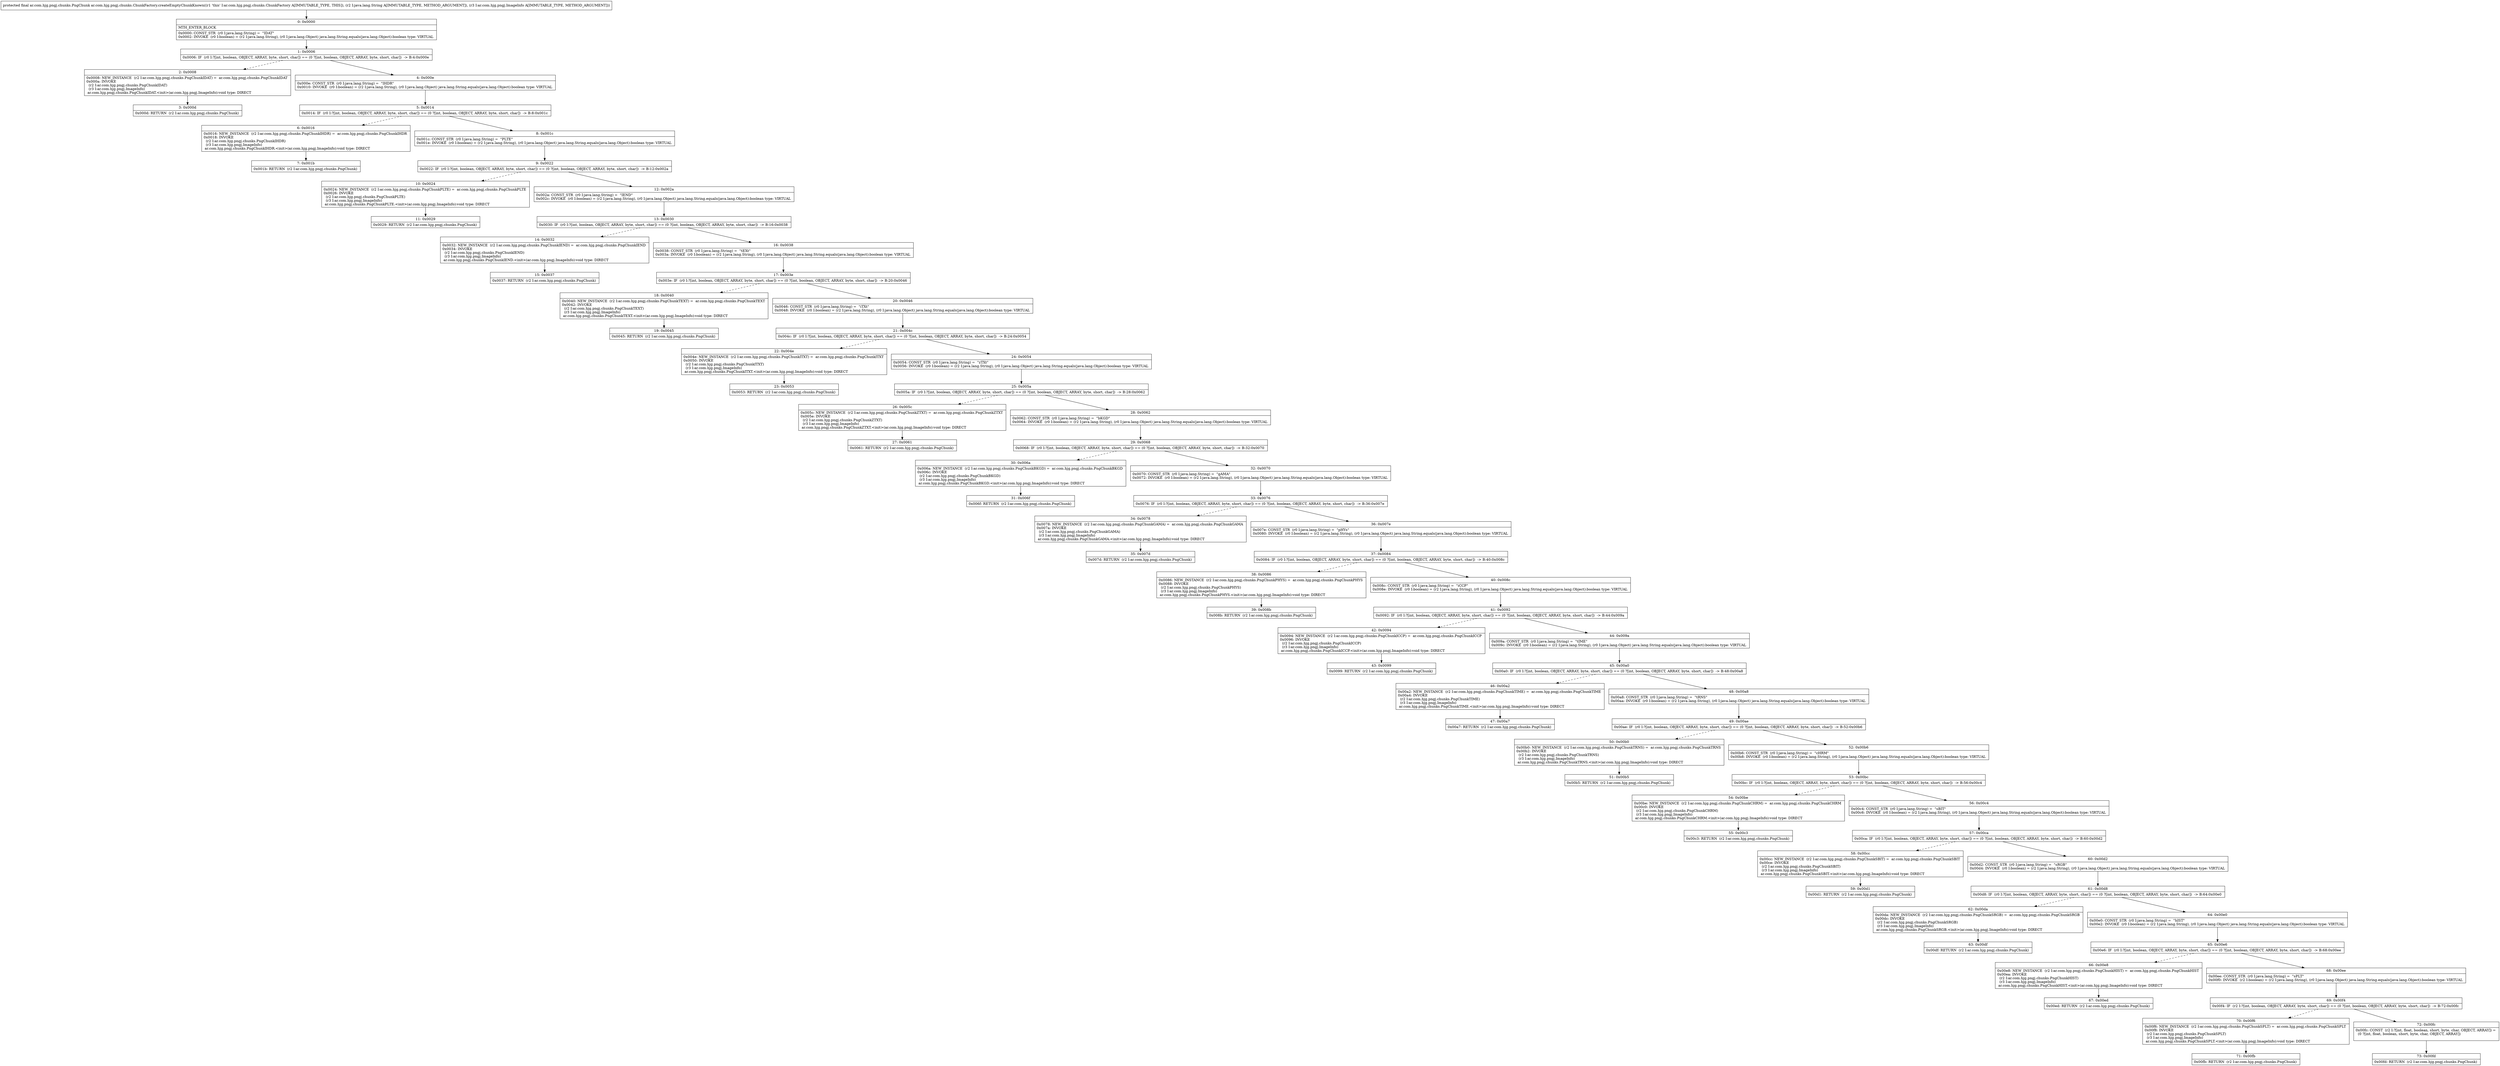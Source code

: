 digraph "CFG forar.com.hjg.pngj.chunks.ChunkFactory.createEmptyChunkKnown(Ljava\/lang\/String;Lar\/com\/hjg\/pngj\/ImageInfo;)Lar\/com\/hjg\/pngj\/chunks\/PngChunk;" {
Node_0 [shape=record,label="{0\:\ 0x0000|MTH_ENTER_BLOCK\l|0x0000: CONST_STR  (r0 I:java.lang.String) =  \"IDAT\" \l0x0002: INVOKE  (r0 I:boolean) = (r2 I:java.lang.String), (r0 I:java.lang.Object) java.lang.String.equals(java.lang.Object):boolean type: VIRTUAL \l}"];
Node_1 [shape=record,label="{1\:\ 0x0006|0x0006: IF  (r0 I:?[int, boolean, OBJECT, ARRAY, byte, short, char]) == (0 ?[int, boolean, OBJECT, ARRAY, byte, short, char])  \-\> B:4:0x000e \l}"];
Node_2 [shape=record,label="{2\:\ 0x0008|0x0008: NEW_INSTANCE  (r2 I:ar.com.hjg.pngj.chunks.PngChunkIDAT) =  ar.com.hjg.pngj.chunks.PngChunkIDAT \l0x000a: INVOKE  \l  (r2 I:ar.com.hjg.pngj.chunks.PngChunkIDAT)\l  (r3 I:ar.com.hjg.pngj.ImageInfo)\l ar.com.hjg.pngj.chunks.PngChunkIDAT.\<init\>(ar.com.hjg.pngj.ImageInfo):void type: DIRECT \l}"];
Node_3 [shape=record,label="{3\:\ 0x000d|0x000d: RETURN  (r2 I:ar.com.hjg.pngj.chunks.PngChunk) \l}"];
Node_4 [shape=record,label="{4\:\ 0x000e|0x000e: CONST_STR  (r0 I:java.lang.String) =  \"IHDR\" \l0x0010: INVOKE  (r0 I:boolean) = (r2 I:java.lang.String), (r0 I:java.lang.Object) java.lang.String.equals(java.lang.Object):boolean type: VIRTUAL \l}"];
Node_5 [shape=record,label="{5\:\ 0x0014|0x0014: IF  (r0 I:?[int, boolean, OBJECT, ARRAY, byte, short, char]) == (0 ?[int, boolean, OBJECT, ARRAY, byte, short, char])  \-\> B:8:0x001c \l}"];
Node_6 [shape=record,label="{6\:\ 0x0016|0x0016: NEW_INSTANCE  (r2 I:ar.com.hjg.pngj.chunks.PngChunkIHDR) =  ar.com.hjg.pngj.chunks.PngChunkIHDR \l0x0018: INVOKE  \l  (r2 I:ar.com.hjg.pngj.chunks.PngChunkIHDR)\l  (r3 I:ar.com.hjg.pngj.ImageInfo)\l ar.com.hjg.pngj.chunks.PngChunkIHDR.\<init\>(ar.com.hjg.pngj.ImageInfo):void type: DIRECT \l}"];
Node_7 [shape=record,label="{7\:\ 0x001b|0x001b: RETURN  (r2 I:ar.com.hjg.pngj.chunks.PngChunk) \l}"];
Node_8 [shape=record,label="{8\:\ 0x001c|0x001c: CONST_STR  (r0 I:java.lang.String) =  \"PLTE\" \l0x001e: INVOKE  (r0 I:boolean) = (r2 I:java.lang.String), (r0 I:java.lang.Object) java.lang.String.equals(java.lang.Object):boolean type: VIRTUAL \l}"];
Node_9 [shape=record,label="{9\:\ 0x0022|0x0022: IF  (r0 I:?[int, boolean, OBJECT, ARRAY, byte, short, char]) == (0 ?[int, boolean, OBJECT, ARRAY, byte, short, char])  \-\> B:12:0x002a \l}"];
Node_10 [shape=record,label="{10\:\ 0x0024|0x0024: NEW_INSTANCE  (r2 I:ar.com.hjg.pngj.chunks.PngChunkPLTE) =  ar.com.hjg.pngj.chunks.PngChunkPLTE \l0x0026: INVOKE  \l  (r2 I:ar.com.hjg.pngj.chunks.PngChunkPLTE)\l  (r3 I:ar.com.hjg.pngj.ImageInfo)\l ar.com.hjg.pngj.chunks.PngChunkPLTE.\<init\>(ar.com.hjg.pngj.ImageInfo):void type: DIRECT \l}"];
Node_11 [shape=record,label="{11\:\ 0x0029|0x0029: RETURN  (r2 I:ar.com.hjg.pngj.chunks.PngChunk) \l}"];
Node_12 [shape=record,label="{12\:\ 0x002a|0x002a: CONST_STR  (r0 I:java.lang.String) =  \"IEND\" \l0x002c: INVOKE  (r0 I:boolean) = (r2 I:java.lang.String), (r0 I:java.lang.Object) java.lang.String.equals(java.lang.Object):boolean type: VIRTUAL \l}"];
Node_13 [shape=record,label="{13\:\ 0x0030|0x0030: IF  (r0 I:?[int, boolean, OBJECT, ARRAY, byte, short, char]) == (0 ?[int, boolean, OBJECT, ARRAY, byte, short, char])  \-\> B:16:0x0038 \l}"];
Node_14 [shape=record,label="{14\:\ 0x0032|0x0032: NEW_INSTANCE  (r2 I:ar.com.hjg.pngj.chunks.PngChunkIEND) =  ar.com.hjg.pngj.chunks.PngChunkIEND \l0x0034: INVOKE  \l  (r2 I:ar.com.hjg.pngj.chunks.PngChunkIEND)\l  (r3 I:ar.com.hjg.pngj.ImageInfo)\l ar.com.hjg.pngj.chunks.PngChunkIEND.\<init\>(ar.com.hjg.pngj.ImageInfo):void type: DIRECT \l}"];
Node_15 [shape=record,label="{15\:\ 0x0037|0x0037: RETURN  (r2 I:ar.com.hjg.pngj.chunks.PngChunk) \l}"];
Node_16 [shape=record,label="{16\:\ 0x0038|0x0038: CONST_STR  (r0 I:java.lang.String) =  \"tEXt\" \l0x003a: INVOKE  (r0 I:boolean) = (r2 I:java.lang.String), (r0 I:java.lang.Object) java.lang.String.equals(java.lang.Object):boolean type: VIRTUAL \l}"];
Node_17 [shape=record,label="{17\:\ 0x003e|0x003e: IF  (r0 I:?[int, boolean, OBJECT, ARRAY, byte, short, char]) == (0 ?[int, boolean, OBJECT, ARRAY, byte, short, char])  \-\> B:20:0x0046 \l}"];
Node_18 [shape=record,label="{18\:\ 0x0040|0x0040: NEW_INSTANCE  (r2 I:ar.com.hjg.pngj.chunks.PngChunkTEXT) =  ar.com.hjg.pngj.chunks.PngChunkTEXT \l0x0042: INVOKE  \l  (r2 I:ar.com.hjg.pngj.chunks.PngChunkTEXT)\l  (r3 I:ar.com.hjg.pngj.ImageInfo)\l ar.com.hjg.pngj.chunks.PngChunkTEXT.\<init\>(ar.com.hjg.pngj.ImageInfo):void type: DIRECT \l}"];
Node_19 [shape=record,label="{19\:\ 0x0045|0x0045: RETURN  (r2 I:ar.com.hjg.pngj.chunks.PngChunk) \l}"];
Node_20 [shape=record,label="{20\:\ 0x0046|0x0046: CONST_STR  (r0 I:java.lang.String) =  \"iTXt\" \l0x0048: INVOKE  (r0 I:boolean) = (r2 I:java.lang.String), (r0 I:java.lang.Object) java.lang.String.equals(java.lang.Object):boolean type: VIRTUAL \l}"];
Node_21 [shape=record,label="{21\:\ 0x004c|0x004c: IF  (r0 I:?[int, boolean, OBJECT, ARRAY, byte, short, char]) == (0 ?[int, boolean, OBJECT, ARRAY, byte, short, char])  \-\> B:24:0x0054 \l}"];
Node_22 [shape=record,label="{22\:\ 0x004e|0x004e: NEW_INSTANCE  (r2 I:ar.com.hjg.pngj.chunks.PngChunkITXT) =  ar.com.hjg.pngj.chunks.PngChunkITXT \l0x0050: INVOKE  \l  (r2 I:ar.com.hjg.pngj.chunks.PngChunkITXT)\l  (r3 I:ar.com.hjg.pngj.ImageInfo)\l ar.com.hjg.pngj.chunks.PngChunkITXT.\<init\>(ar.com.hjg.pngj.ImageInfo):void type: DIRECT \l}"];
Node_23 [shape=record,label="{23\:\ 0x0053|0x0053: RETURN  (r2 I:ar.com.hjg.pngj.chunks.PngChunk) \l}"];
Node_24 [shape=record,label="{24\:\ 0x0054|0x0054: CONST_STR  (r0 I:java.lang.String) =  \"zTXt\" \l0x0056: INVOKE  (r0 I:boolean) = (r2 I:java.lang.String), (r0 I:java.lang.Object) java.lang.String.equals(java.lang.Object):boolean type: VIRTUAL \l}"];
Node_25 [shape=record,label="{25\:\ 0x005a|0x005a: IF  (r0 I:?[int, boolean, OBJECT, ARRAY, byte, short, char]) == (0 ?[int, boolean, OBJECT, ARRAY, byte, short, char])  \-\> B:28:0x0062 \l}"];
Node_26 [shape=record,label="{26\:\ 0x005c|0x005c: NEW_INSTANCE  (r2 I:ar.com.hjg.pngj.chunks.PngChunkZTXT) =  ar.com.hjg.pngj.chunks.PngChunkZTXT \l0x005e: INVOKE  \l  (r2 I:ar.com.hjg.pngj.chunks.PngChunkZTXT)\l  (r3 I:ar.com.hjg.pngj.ImageInfo)\l ar.com.hjg.pngj.chunks.PngChunkZTXT.\<init\>(ar.com.hjg.pngj.ImageInfo):void type: DIRECT \l}"];
Node_27 [shape=record,label="{27\:\ 0x0061|0x0061: RETURN  (r2 I:ar.com.hjg.pngj.chunks.PngChunk) \l}"];
Node_28 [shape=record,label="{28\:\ 0x0062|0x0062: CONST_STR  (r0 I:java.lang.String) =  \"bKGD\" \l0x0064: INVOKE  (r0 I:boolean) = (r2 I:java.lang.String), (r0 I:java.lang.Object) java.lang.String.equals(java.lang.Object):boolean type: VIRTUAL \l}"];
Node_29 [shape=record,label="{29\:\ 0x0068|0x0068: IF  (r0 I:?[int, boolean, OBJECT, ARRAY, byte, short, char]) == (0 ?[int, boolean, OBJECT, ARRAY, byte, short, char])  \-\> B:32:0x0070 \l}"];
Node_30 [shape=record,label="{30\:\ 0x006a|0x006a: NEW_INSTANCE  (r2 I:ar.com.hjg.pngj.chunks.PngChunkBKGD) =  ar.com.hjg.pngj.chunks.PngChunkBKGD \l0x006c: INVOKE  \l  (r2 I:ar.com.hjg.pngj.chunks.PngChunkBKGD)\l  (r3 I:ar.com.hjg.pngj.ImageInfo)\l ar.com.hjg.pngj.chunks.PngChunkBKGD.\<init\>(ar.com.hjg.pngj.ImageInfo):void type: DIRECT \l}"];
Node_31 [shape=record,label="{31\:\ 0x006f|0x006f: RETURN  (r2 I:ar.com.hjg.pngj.chunks.PngChunk) \l}"];
Node_32 [shape=record,label="{32\:\ 0x0070|0x0070: CONST_STR  (r0 I:java.lang.String) =  \"gAMA\" \l0x0072: INVOKE  (r0 I:boolean) = (r2 I:java.lang.String), (r0 I:java.lang.Object) java.lang.String.equals(java.lang.Object):boolean type: VIRTUAL \l}"];
Node_33 [shape=record,label="{33\:\ 0x0076|0x0076: IF  (r0 I:?[int, boolean, OBJECT, ARRAY, byte, short, char]) == (0 ?[int, boolean, OBJECT, ARRAY, byte, short, char])  \-\> B:36:0x007e \l}"];
Node_34 [shape=record,label="{34\:\ 0x0078|0x0078: NEW_INSTANCE  (r2 I:ar.com.hjg.pngj.chunks.PngChunkGAMA) =  ar.com.hjg.pngj.chunks.PngChunkGAMA \l0x007a: INVOKE  \l  (r2 I:ar.com.hjg.pngj.chunks.PngChunkGAMA)\l  (r3 I:ar.com.hjg.pngj.ImageInfo)\l ar.com.hjg.pngj.chunks.PngChunkGAMA.\<init\>(ar.com.hjg.pngj.ImageInfo):void type: DIRECT \l}"];
Node_35 [shape=record,label="{35\:\ 0x007d|0x007d: RETURN  (r2 I:ar.com.hjg.pngj.chunks.PngChunk) \l}"];
Node_36 [shape=record,label="{36\:\ 0x007e|0x007e: CONST_STR  (r0 I:java.lang.String) =  \"pHYs\" \l0x0080: INVOKE  (r0 I:boolean) = (r2 I:java.lang.String), (r0 I:java.lang.Object) java.lang.String.equals(java.lang.Object):boolean type: VIRTUAL \l}"];
Node_37 [shape=record,label="{37\:\ 0x0084|0x0084: IF  (r0 I:?[int, boolean, OBJECT, ARRAY, byte, short, char]) == (0 ?[int, boolean, OBJECT, ARRAY, byte, short, char])  \-\> B:40:0x008c \l}"];
Node_38 [shape=record,label="{38\:\ 0x0086|0x0086: NEW_INSTANCE  (r2 I:ar.com.hjg.pngj.chunks.PngChunkPHYS) =  ar.com.hjg.pngj.chunks.PngChunkPHYS \l0x0088: INVOKE  \l  (r2 I:ar.com.hjg.pngj.chunks.PngChunkPHYS)\l  (r3 I:ar.com.hjg.pngj.ImageInfo)\l ar.com.hjg.pngj.chunks.PngChunkPHYS.\<init\>(ar.com.hjg.pngj.ImageInfo):void type: DIRECT \l}"];
Node_39 [shape=record,label="{39\:\ 0x008b|0x008b: RETURN  (r2 I:ar.com.hjg.pngj.chunks.PngChunk) \l}"];
Node_40 [shape=record,label="{40\:\ 0x008c|0x008c: CONST_STR  (r0 I:java.lang.String) =  \"iCCP\" \l0x008e: INVOKE  (r0 I:boolean) = (r2 I:java.lang.String), (r0 I:java.lang.Object) java.lang.String.equals(java.lang.Object):boolean type: VIRTUAL \l}"];
Node_41 [shape=record,label="{41\:\ 0x0092|0x0092: IF  (r0 I:?[int, boolean, OBJECT, ARRAY, byte, short, char]) == (0 ?[int, boolean, OBJECT, ARRAY, byte, short, char])  \-\> B:44:0x009a \l}"];
Node_42 [shape=record,label="{42\:\ 0x0094|0x0094: NEW_INSTANCE  (r2 I:ar.com.hjg.pngj.chunks.PngChunkICCP) =  ar.com.hjg.pngj.chunks.PngChunkICCP \l0x0096: INVOKE  \l  (r2 I:ar.com.hjg.pngj.chunks.PngChunkICCP)\l  (r3 I:ar.com.hjg.pngj.ImageInfo)\l ar.com.hjg.pngj.chunks.PngChunkICCP.\<init\>(ar.com.hjg.pngj.ImageInfo):void type: DIRECT \l}"];
Node_43 [shape=record,label="{43\:\ 0x0099|0x0099: RETURN  (r2 I:ar.com.hjg.pngj.chunks.PngChunk) \l}"];
Node_44 [shape=record,label="{44\:\ 0x009a|0x009a: CONST_STR  (r0 I:java.lang.String) =  \"tIME\" \l0x009c: INVOKE  (r0 I:boolean) = (r2 I:java.lang.String), (r0 I:java.lang.Object) java.lang.String.equals(java.lang.Object):boolean type: VIRTUAL \l}"];
Node_45 [shape=record,label="{45\:\ 0x00a0|0x00a0: IF  (r0 I:?[int, boolean, OBJECT, ARRAY, byte, short, char]) == (0 ?[int, boolean, OBJECT, ARRAY, byte, short, char])  \-\> B:48:0x00a8 \l}"];
Node_46 [shape=record,label="{46\:\ 0x00a2|0x00a2: NEW_INSTANCE  (r2 I:ar.com.hjg.pngj.chunks.PngChunkTIME) =  ar.com.hjg.pngj.chunks.PngChunkTIME \l0x00a4: INVOKE  \l  (r2 I:ar.com.hjg.pngj.chunks.PngChunkTIME)\l  (r3 I:ar.com.hjg.pngj.ImageInfo)\l ar.com.hjg.pngj.chunks.PngChunkTIME.\<init\>(ar.com.hjg.pngj.ImageInfo):void type: DIRECT \l}"];
Node_47 [shape=record,label="{47\:\ 0x00a7|0x00a7: RETURN  (r2 I:ar.com.hjg.pngj.chunks.PngChunk) \l}"];
Node_48 [shape=record,label="{48\:\ 0x00a8|0x00a8: CONST_STR  (r0 I:java.lang.String) =  \"tRNS\" \l0x00aa: INVOKE  (r0 I:boolean) = (r2 I:java.lang.String), (r0 I:java.lang.Object) java.lang.String.equals(java.lang.Object):boolean type: VIRTUAL \l}"];
Node_49 [shape=record,label="{49\:\ 0x00ae|0x00ae: IF  (r0 I:?[int, boolean, OBJECT, ARRAY, byte, short, char]) == (0 ?[int, boolean, OBJECT, ARRAY, byte, short, char])  \-\> B:52:0x00b6 \l}"];
Node_50 [shape=record,label="{50\:\ 0x00b0|0x00b0: NEW_INSTANCE  (r2 I:ar.com.hjg.pngj.chunks.PngChunkTRNS) =  ar.com.hjg.pngj.chunks.PngChunkTRNS \l0x00b2: INVOKE  \l  (r2 I:ar.com.hjg.pngj.chunks.PngChunkTRNS)\l  (r3 I:ar.com.hjg.pngj.ImageInfo)\l ar.com.hjg.pngj.chunks.PngChunkTRNS.\<init\>(ar.com.hjg.pngj.ImageInfo):void type: DIRECT \l}"];
Node_51 [shape=record,label="{51\:\ 0x00b5|0x00b5: RETURN  (r2 I:ar.com.hjg.pngj.chunks.PngChunk) \l}"];
Node_52 [shape=record,label="{52\:\ 0x00b6|0x00b6: CONST_STR  (r0 I:java.lang.String) =  \"cHRM\" \l0x00b8: INVOKE  (r0 I:boolean) = (r2 I:java.lang.String), (r0 I:java.lang.Object) java.lang.String.equals(java.lang.Object):boolean type: VIRTUAL \l}"];
Node_53 [shape=record,label="{53\:\ 0x00bc|0x00bc: IF  (r0 I:?[int, boolean, OBJECT, ARRAY, byte, short, char]) == (0 ?[int, boolean, OBJECT, ARRAY, byte, short, char])  \-\> B:56:0x00c4 \l}"];
Node_54 [shape=record,label="{54\:\ 0x00be|0x00be: NEW_INSTANCE  (r2 I:ar.com.hjg.pngj.chunks.PngChunkCHRM) =  ar.com.hjg.pngj.chunks.PngChunkCHRM \l0x00c0: INVOKE  \l  (r2 I:ar.com.hjg.pngj.chunks.PngChunkCHRM)\l  (r3 I:ar.com.hjg.pngj.ImageInfo)\l ar.com.hjg.pngj.chunks.PngChunkCHRM.\<init\>(ar.com.hjg.pngj.ImageInfo):void type: DIRECT \l}"];
Node_55 [shape=record,label="{55\:\ 0x00c3|0x00c3: RETURN  (r2 I:ar.com.hjg.pngj.chunks.PngChunk) \l}"];
Node_56 [shape=record,label="{56\:\ 0x00c4|0x00c4: CONST_STR  (r0 I:java.lang.String) =  \"sBIT\" \l0x00c6: INVOKE  (r0 I:boolean) = (r2 I:java.lang.String), (r0 I:java.lang.Object) java.lang.String.equals(java.lang.Object):boolean type: VIRTUAL \l}"];
Node_57 [shape=record,label="{57\:\ 0x00ca|0x00ca: IF  (r0 I:?[int, boolean, OBJECT, ARRAY, byte, short, char]) == (0 ?[int, boolean, OBJECT, ARRAY, byte, short, char])  \-\> B:60:0x00d2 \l}"];
Node_58 [shape=record,label="{58\:\ 0x00cc|0x00cc: NEW_INSTANCE  (r2 I:ar.com.hjg.pngj.chunks.PngChunkSBIT) =  ar.com.hjg.pngj.chunks.PngChunkSBIT \l0x00ce: INVOKE  \l  (r2 I:ar.com.hjg.pngj.chunks.PngChunkSBIT)\l  (r3 I:ar.com.hjg.pngj.ImageInfo)\l ar.com.hjg.pngj.chunks.PngChunkSBIT.\<init\>(ar.com.hjg.pngj.ImageInfo):void type: DIRECT \l}"];
Node_59 [shape=record,label="{59\:\ 0x00d1|0x00d1: RETURN  (r2 I:ar.com.hjg.pngj.chunks.PngChunk) \l}"];
Node_60 [shape=record,label="{60\:\ 0x00d2|0x00d2: CONST_STR  (r0 I:java.lang.String) =  \"sRGB\" \l0x00d4: INVOKE  (r0 I:boolean) = (r2 I:java.lang.String), (r0 I:java.lang.Object) java.lang.String.equals(java.lang.Object):boolean type: VIRTUAL \l}"];
Node_61 [shape=record,label="{61\:\ 0x00d8|0x00d8: IF  (r0 I:?[int, boolean, OBJECT, ARRAY, byte, short, char]) == (0 ?[int, boolean, OBJECT, ARRAY, byte, short, char])  \-\> B:64:0x00e0 \l}"];
Node_62 [shape=record,label="{62\:\ 0x00da|0x00da: NEW_INSTANCE  (r2 I:ar.com.hjg.pngj.chunks.PngChunkSRGB) =  ar.com.hjg.pngj.chunks.PngChunkSRGB \l0x00dc: INVOKE  \l  (r2 I:ar.com.hjg.pngj.chunks.PngChunkSRGB)\l  (r3 I:ar.com.hjg.pngj.ImageInfo)\l ar.com.hjg.pngj.chunks.PngChunkSRGB.\<init\>(ar.com.hjg.pngj.ImageInfo):void type: DIRECT \l}"];
Node_63 [shape=record,label="{63\:\ 0x00df|0x00df: RETURN  (r2 I:ar.com.hjg.pngj.chunks.PngChunk) \l}"];
Node_64 [shape=record,label="{64\:\ 0x00e0|0x00e0: CONST_STR  (r0 I:java.lang.String) =  \"hIST\" \l0x00e2: INVOKE  (r0 I:boolean) = (r2 I:java.lang.String), (r0 I:java.lang.Object) java.lang.String.equals(java.lang.Object):boolean type: VIRTUAL \l}"];
Node_65 [shape=record,label="{65\:\ 0x00e6|0x00e6: IF  (r0 I:?[int, boolean, OBJECT, ARRAY, byte, short, char]) == (0 ?[int, boolean, OBJECT, ARRAY, byte, short, char])  \-\> B:68:0x00ee \l}"];
Node_66 [shape=record,label="{66\:\ 0x00e8|0x00e8: NEW_INSTANCE  (r2 I:ar.com.hjg.pngj.chunks.PngChunkHIST) =  ar.com.hjg.pngj.chunks.PngChunkHIST \l0x00ea: INVOKE  \l  (r2 I:ar.com.hjg.pngj.chunks.PngChunkHIST)\l  (r3 I:ar.com.hjg.pngj.ImageInfo)\l ar.com.hjg.pngj.chunks.PngChunkHIST.\<init\>(ar.com.hjg.pngj.ImageInfo):void type: DIRECT \l}"];
Node_67 [shape=record,label="{67\:\ 0x00ed|0x00ed: RETURN  (r2 I:ar.com.hjg.pngj.chunks.PngChunk) \l}"];
Node_68 [shape=record,label="{68\:\ 0x00ee|0x00ee: CONST_STR  (r0 I:java.lang.String) =  \"sPLT\" \l0x00f0: INVOKE  (r2 I:boolean) = (r2 I:java.lang.String), (r0 I:java.lang.Object) java.lang.String.equals(java.lang.Object):boolean type: VIRTUAL \l}"];
Node_69 [shape=record,label="{69\:\ 0x00f4|0x00f4: IF  (r2 I:?[int, boolean, OBJECT, ARRAY, byte, short, char]) == (0 ?[int, boolean, OBJECT, ARRAY, byte, short, char])  \-\> B:72:0x00fc \l}"];
Node_70 [shape=record,label="{70\:\ 0x00f6|0x00f6: NEW_INSTANCE  (r2 I:ar.com.hjg.pngj.chunks.PngChunkSPLT) =  ar.com.hjg.pngj.chunks.PngChunkSPLT \l0x00f8: INVOKE  \l  (r2 I:ar.com.hjg.pngj.chunks.PngChunkSPLT)\l  (r3 I:ar.com.hjg.pngj.ImageInfo)\l ar.com.hjg.pngj.chunks.PngChunkSPLT.\<init\>(ar.com.hjg.pngj.ImageInfo):void type: DIRECT \l}"];
Node_71 [shape=record,label="{71\:\ 0x00fb|0x00fb: RETURN  (r2 I:ar.com.hjg.pngj.chunks.PngChunk) \l}"];
Node_72 [shape=record,label="{72\:\ 0x00fc|0x00fc: CONST  (r2 I:?[int, float, boolean, short, byte, char, OBJECT, ARRAY]) = \l  (0 ?[int, float, boolean, short, byte, char, OBJECT, ARRAY])\l \l}"];
Node_73 [shape=record,label="{73\:\ 0x00fd|0x00fd: RETURN  (r2 I:ar.com.hjg.pngj.chunks.PngChunk) \l}"];
MethodNode[shape=record,label="{protected final ar.com.hjg.pngj.chunks.PngChunk ar.com.hjg.pngj.chunks.ChunkFactory.createEmptyChunkKnown((r1 'this' I:ar.com.hjg.pngj.chunks.ChunkFactory A[IMMUTABLE_TYPE, THIS]), (r2 I:java.lang.String A[IMMUTABLE_TYPE, METHOD_ARGUMENT]), (r3 I:ar.com.hjg.pngj.ImageInfo A[IMMUTABLE_TYPE, METHOD_ARGUMENT])) }"];
MethodNode -> Node_0;
Node_0 -> Node_1;
Node_1 -> Node_2[style=dashed];
Node_1 -> Node_4;
Node_2 -> Node_3;
Node_4 -> Node_5;
Node_5 -> Node_6[style=dashed];
Node_5 -> Node_8;
Node_6 -> Node_7;
Node_8 -> Node_9;
Node_9 -> Node_10[style=dashed];
Node_9 -> Node_12;
Node_10 -> Node_11;
Node_12 -> Node_13;
Node_13 -> Node_14[style=dashed];
Node_13 -> Node_16;
Node_14 -> Node_15;
Node_16 -> Node_17;
Node_17 -> Node_18[style=dashed];
Node_17 -> Node_20;
Node_18 -> Node_19;
Node_20 -> Node_21;
Node_21 -> Node_22[style=dashed];
Node_21 -> Node_24;
Node_22 -> Node_23;
Node_24 -> Node_25;
Node_25 -> Node_26[style=dashed];
Node_25 -> Node_28;
Node_26 -> Node_27;
Node_28 -> Node_29;
Node_29 -> Node_30[style=dashed];
Node_29 -> Node_32;
Node_30 -> Node_31;
Node_32 -> Node_33;
Node_33 -> Node_34[style=dashed];
Node_33 -> Node_36;
Node_34 -> Node_35;
Node_36 -> Node_37;
Node_37 -> Node_38[style=dashed];
Node_37 -> Node_40;
Node_38 -> Node_39;
Node_40 -> Node_41;
Node_41 -> Node_42[style=dashed];
Node_41 -> Node_44;
Node_42 -> Node_43;
Node_44 -> Node_45;
Node_45 -> Node_46[style=dashed];
Node_45 -> Node_48;
Node_46 -> Node_47;
Node_48 -> Node_49;
Node_49 -> Node_50[style=dashed];
Node_49 -> Node_52;
Node_50 -> Node_51;
Node_52 -> Node_53;
Node_53 -> Node_54[style=dashed];
Node_53 -> Node_56;
Node_54 -> Node_55;
Node_56 -> Node_57;
Node_57 -> Node_58[style=dashed];
Node_57 -> Node_60;
Node_58 -> Node_59;
Node_60 -> Node_61;
Node_61 -> Node_62[style=dashed];
Node_61 -> Node_64;
Node_62 -> Node_63;
Node_64 -> Node_65;
Node_65 -> Node_66[style=dashed];
Node_65 -> Node_68;
Node_66 -> Node_67;
Node_68 -> Node_69;
Node_69 -> Node_70[style=dashed];
Node_69 -> Node_72;
Node_70 -> Node_71;
Node_72 -> Node_73;
}

